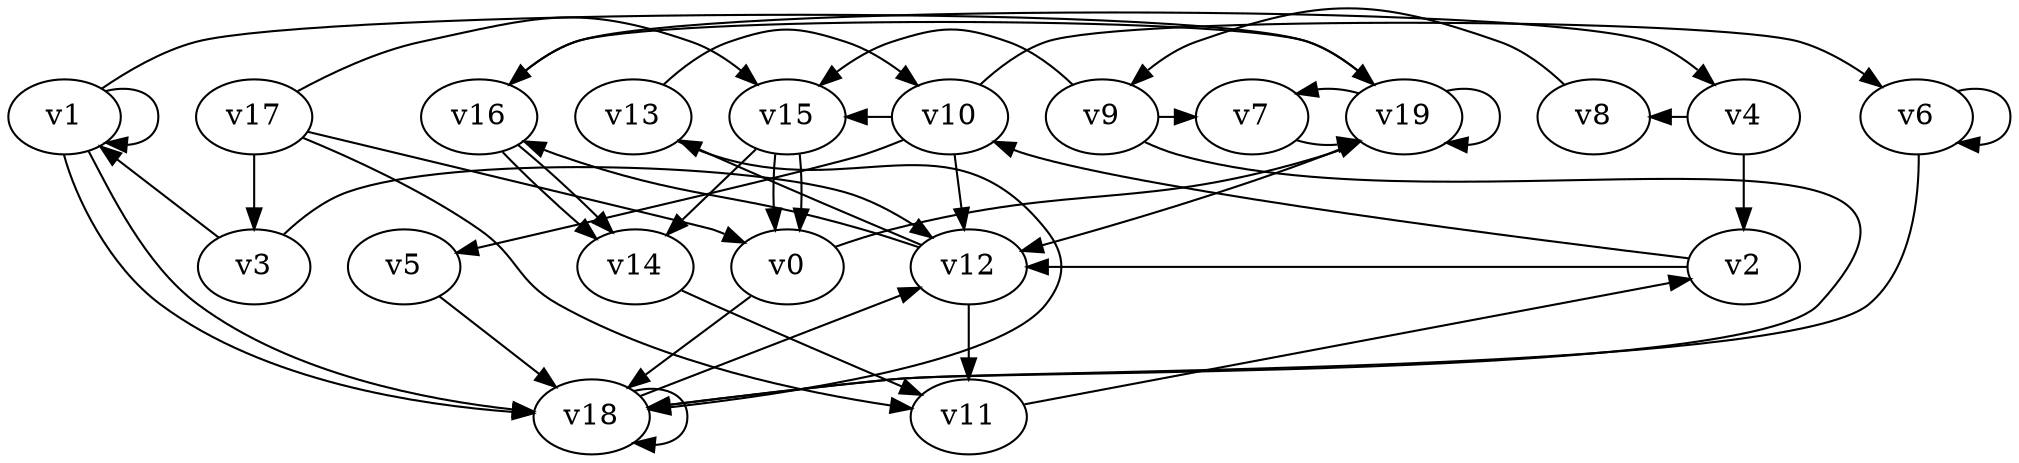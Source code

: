// Benchmark game 18 - 20 vertices
digraph G {
    v0 [name="v0", player=0];
    v1 [name="v1", player=0];
    v2 [name="v2", player=0, target=1];
    v3 [name="v3", player=1];
    v4 [name="v4", player=0];
    v5 [name="v5", player=0, target=1];
    v6 [name="v6", player=0];
    v7 [name="v7", player=1];
    v8 [name="v8", player=0];
    v9 [name="v9", player=0];
    v10 [name="v10", player=1];
    v11 [name="v11", player=0];
    v12 [name="v12", player=1];
    v13 [name="v13", player=1];
    v14 [name="v14", player=0];
    v15 [name="v15", player=1];
    v16 [name="v16", player=0, target=1];
    v17 [name="v17", player=1];
    v18 [name="v18", player=0];
    v19 [name="v19", player=1];

    v0 -> v18;
    v1 -> v19 [constraint="time >= 10"];
    v2 -> v10 [constraint="time >= 10"];
    v3 -> v1 [constraint="time >= 1"];
    v4 -> v2;
    v5 -> v18;
    v6 -> v6 [constraint="time >= 7"];
    v7 -> v19 [constraint="time % 5 == 4"];
    v8 -> v9 [constraint="time % 4 == 3"];
    v9 -> v7 [constraint="time >= 11"];
    v10 -> v12;
    v11 -> v2 [constraint="time % 3 == 1"];
    v12 -> v13 [constraint="time == 6"];
    v13 -> v10 [constraint="time % 4 == 2"];
    v14 -> v11 [constraint="(time % 3 == 0) || (time % 4 == 0)"];
    v15 -> v14;
    v16 -> v14;
    v17 -> v3;
    v18 -> v12 [constraint="time <= 18"];
    v19 -> v7 [constraint="(time >= 6) && (time <= 24)"];
    v10 -> v6 [constraint="time >= 8"];
    v16 -> v14 [constraint="time == 9"];
    v15 -> v0;
    v12 -> v16 [constraint="time == 7"];
    v6 -> v18 [constraint="time == 1"];
    v9 -> v15 [constraint="time % 5 == 2"];
    v17 -> v0 [constraint="time >= 7"];
    v4 -> v8 [constraint="time >= 13"];
    v12 -> v11;
    v1 -> v18 [constraint="time % 4 == 2"];
    v2 -> v12 [constraint="time % 6 == 2"];
    v19 -> v19;
    v3 -> v12 [constraint="time == 10"];
    v17 -> v11 [constraint="time >= 4"];
    v19 -> v16 [constraint="time == 1"];
    v1 -> v1;
    v10 -> v15 [constraint="time % 3 == 2"];
    v16 -> v4 [constraint="time == 19"];
    v10 -> v5 [constraint="time == 19"];
    v9 -> v18 [constraint="time == 16"];
    v17 -> v15 [constraint="time >= 5"];
    v15 -> v0 [constraint="time == 3"];
    v13 -> v18 [constraint="time == 20"];
    v0 -> v19 [constraint="time == 20"];
    v18 -> v18;
    v1 -> v18 [constraint="time == 16"];
    v19 -> v12;
}
